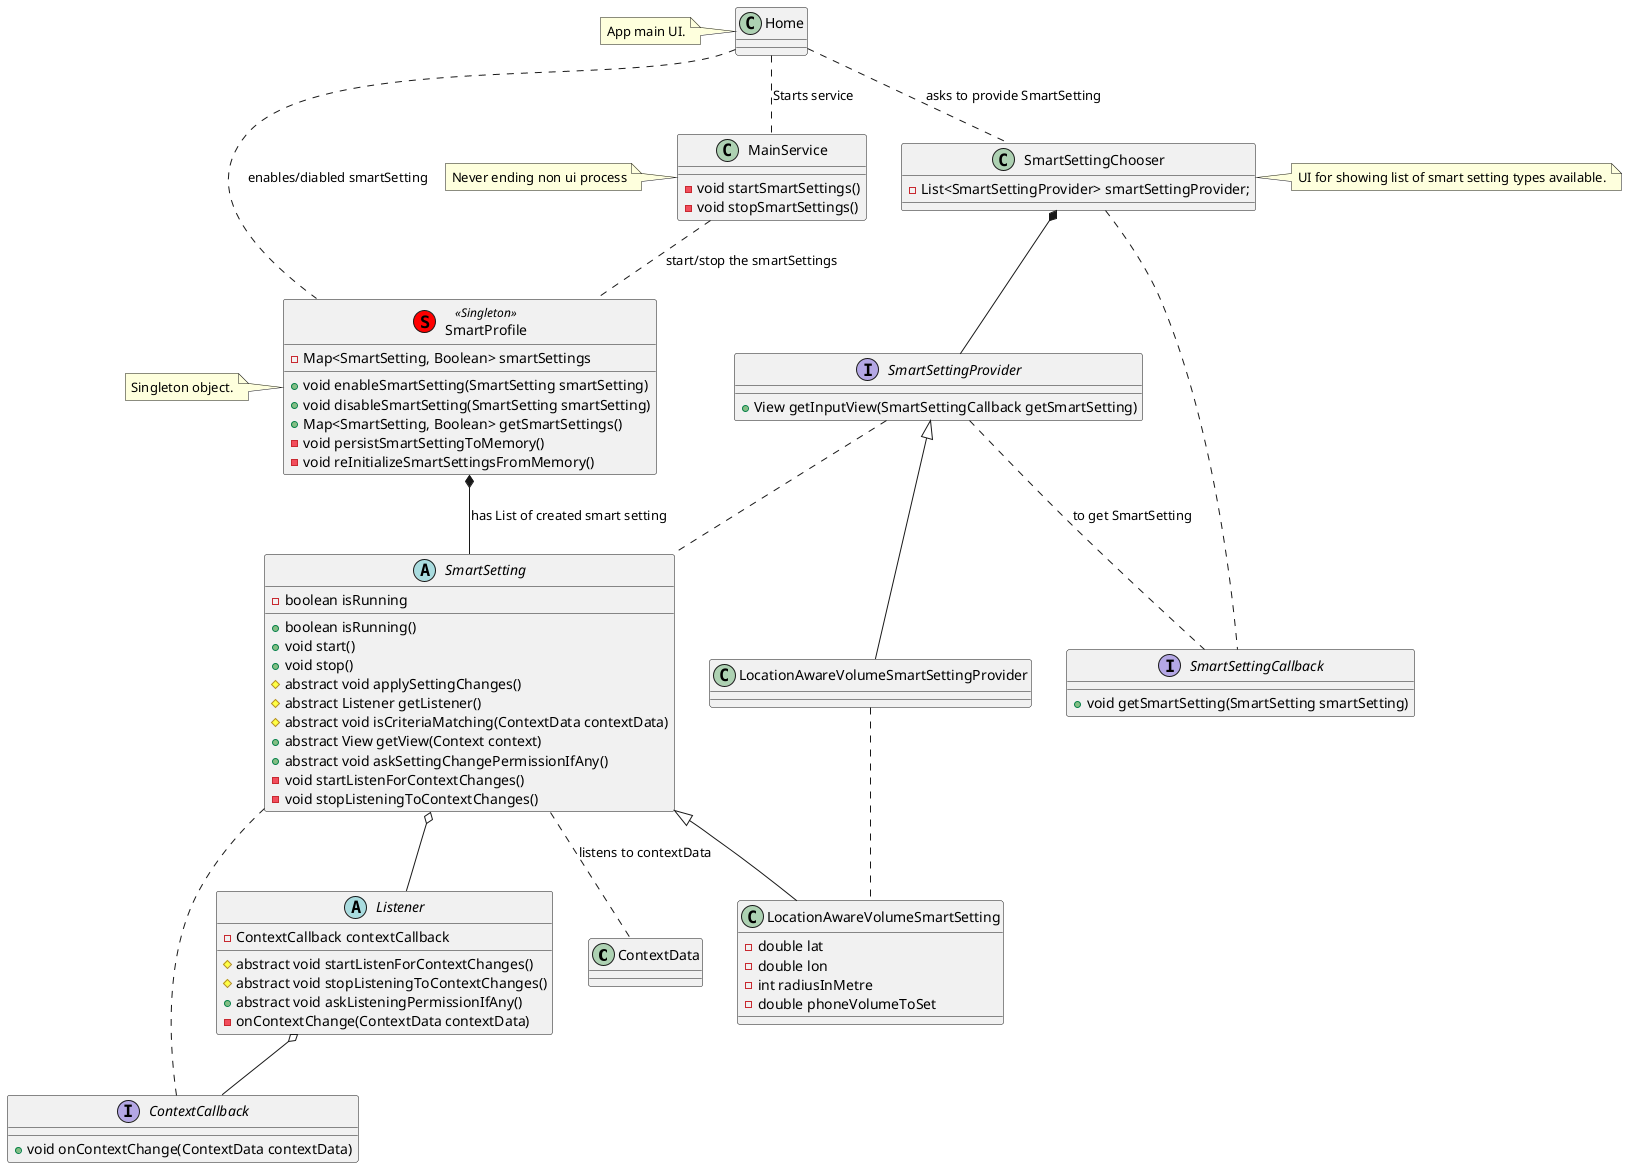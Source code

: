 @startuml

class ContextData {

}

abstract class SmartSetting {
    - boolean isRunning
    + boolean isRunning()
    + void start()
    + void stop()
    # abstract void applySettingChanges()
    # abstract Listener getListener()
    # abstract void isCriteriaMatching(ContextData contextData)
    + abstract View getView(Context context)
    + abstract void askSettingChangePermissionIfAny()
    - void startListenForContextChanges()
    - void stopListeningToContextChanges()
}

interface ContextCallback {
    + void onContextChange(ContextData contextData)
}

abstract class Listener {
    - ContextCallback contextCallback
    # abstract void startListenForContextChanges()
    # abstract void stopListeningToContextChanges()
    + abstract void askListeningPermissionIfAny()
    - onContextChange(ContextData contextData)
}

Listener o-- ContextCallback

SmartSetting .. ContextCallback

SmartSetting o-- Listener

SmartSetting .. ContextData : listens to contextData

interface SmartSettingProvider {
    + View getInputView(SmartSettingCallback getSmartSetting)
}

interface SmartSettingCallback {
    + void getSmartSetting(SmartSetting smartSetting)
}


SmartSettingProvider .. SmartSettingCallback : to get SmartSetting

SmartSettingChooser .. SmartSettingCallback

SmartSettingProvider .. SmartSetting

class SmartProfile <<(S,red) Singleton>> {
    - Map<SmartSetting, Boolean> smartSettings
    + void enableSmartSetting(SmartSetting smartSetting)
    + void disableSmartSetting(SmartSetting smartSetting)
    + Map<SmartSetting, Boolean> getSmartSettings()
    - void persistSmartSettingToMemory()
    - void reInitializeSmartSettingsFromMemory()
}

note left of SmartProfile
Singleton object.
end note

SmartProfile *-- SmartSetting : has List of created smart setting

class SmartSettingChooser {
    - List<SmartSettingProvider> smartSettingProvider;
}

note right of SmartSettingChooser
UI for showing list of smart setting types available.
end note

SmartSettingChooser *-- SmartSettingProvider


class Home {

}

note left of Home {
    App main UI.
}

Home .. SmartProfile : enables/diabled smartSetting
Home .. SmartSettingChooser : asks to provide SmartSetting

class MainService {
    - void startSmartSettings()
    - void stopSmartSettings()
}

note left of MainService
Never ending non ui process
end note

MainService .. SmartProfile : start/stop the smartSettings

Home .. MainService : Starts service


class LocationAwareVolumeSmartSetting {
    - double lat
    - double lon
    - int radiusInMetre
    - double phoneVolumeToSet
}

SmartSetting <|-- LocationAwareVolumeSmartSetting

class LocationAwareVolumeSmartSettingProvider {
}

SmartSettingProvider <|-- LocationAwareVolumeSmartSettingProvider

LocationAwareVolumeSmartSettingProvider .. LocationAwareVolumeSmartSetting

@enduml